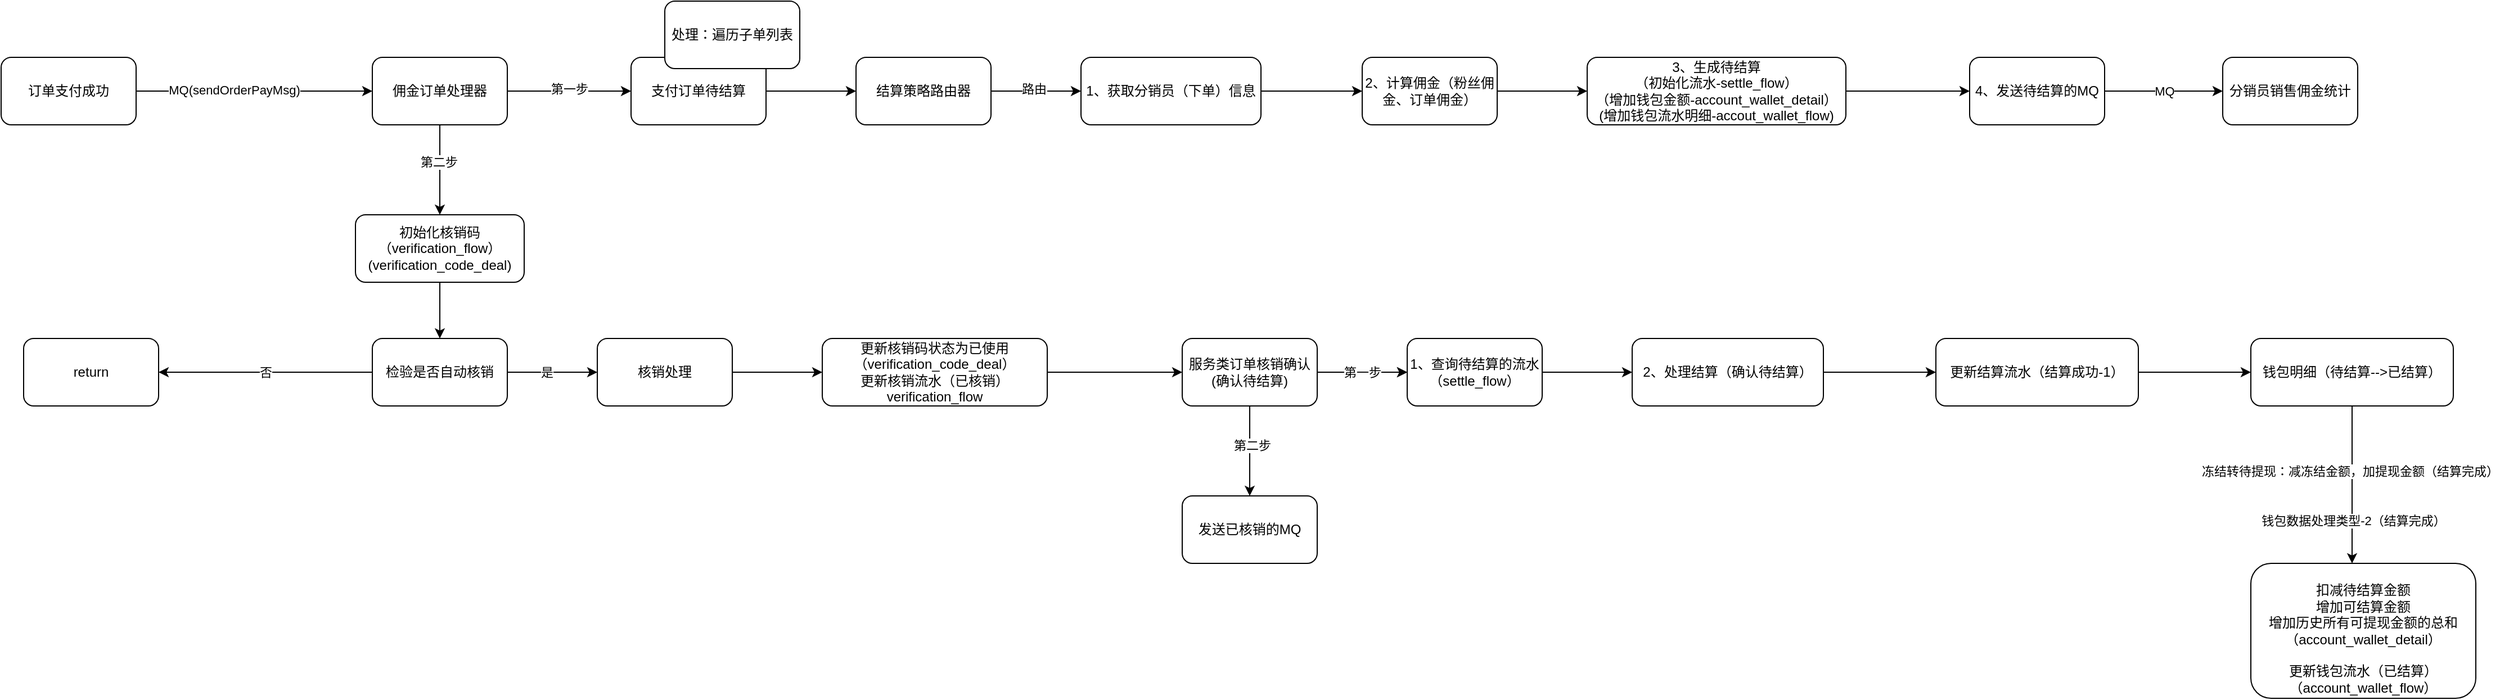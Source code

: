 <mxfile version="21.3.8" type="github">
  <diagram name="第 1 页" id="Z4RBe-SQfW811qbfvmhl">
    <mxGraphModel dx="2120" dy="1369" grid="0" gridSize="10" guides="1" tooltips="1" connect="1" arrows="1" fold="1" page="0" pageScale="1" pageWidth="827" pageHeight="1169" math="0" shadow="0">
      <root>
        <mxCell id="0" />
        <mxCell id="1" parent="0" />
        <mxCell id="xFHxlQ2m4RehFQArKxRD-3" value="" style="edgeStyle=orthogonalEdgeStyle;rounded=0;orthogonalLoop=1;jettySize=auto;html=1;" parent="1" source="xFHxlQ2m4RehFQArKxRD-1" target="xFHxlQ2m4RehFQArKxRD-2" edge="1">
          <mxGeometry relative="1" as="geometry" />
        </mxCell>
        <mxCell id="xFHxlQ2m4RehFQArKxRD-4" value="MQ(sendOrderPayMsg)" style="edgeLabel;html=1;align=center;verticalAlign=middle;resizable=0;points=[];" parent="xFHxlQ2m4RehFQArKxRD-3" vertex="1" connectable="0">
          <mxGeometry x="-0.177" y="1" relative="1" as="geometry">
            <mxPoint as="offset" />
          </mxGeometry>
        </mxCell>
        <mxCell id="xFHxlQ2m4RehFQArKxRD-1" value="订单支付成功" style="rounded=1;whiteSpace=wrap;html=1;" parent="1" vertex="1">
          <mxGeometry x="70" y="120" width="120" height="60" as="geometry" />
        </mxCell>
        <mxCell id="xFHxlQ2m4RehFQArKxRD-6" value="" style="edgeStyle=orthogonalEdgeStyle;rounded=0;orthogonalLoop=1;jettySize=auto;html=1;" parent="1" source="xFHxlQ2m4RehFQArKxRD-2" target="xFHxlQ2m4RehFQArKxRD-5" edge="1">
          <mxGeometry relative="1" as="geometry" />
        </mxCell>
        <mxCell id="xFHxlQ2m4RehFQArKxRD-24" value="第一步" style="edgeLabel;html=1;align=center;verticalAlign=middle;resizable=0;points=[];" parent="xFHxlQ2m4RehFQArKxRD-6" vertex="1" connectable="0">
          <mxGeometry y="2" relative="1" as="geometry">
            <mxPoint as="offset" />
          </mxGeometry>
        </mxCell>
        <mxCell id="xFHxlQ2m4RehFQArKxRD-23" value="" style="edgeStyle=orthogonalEdgeStyle;rounded=0;orthogonalLoop=1;jettySize=auto;html=1;" parent="1" source="xFHxlQ2m4RehFQArKxRD-2" target="xFHxlQ2m4RehFQArKxRD-22" edge="1">
          <mxGeometry relative="1" as="geometry" />
        </mxCell>
        <mxCell id="xFHxlQ2m4RehFQArKxRD-25" value="第二步" style="edgeLabel;html=1;align=center;verticalAlign=middle;resizable=0;points=[];" parent="xFHxlQ2m4RehFQArKxRD-23" vertex="1" connectable="0">
          <mxGeometry x="-0.183" y="-1" relative="1" as="geometry">
            <mxPoint as="offset" />
          </mxGeometry>
        </mxCell>
        <mxCell id="xFHxlQ2m4RehFQArKxRD-2" value="佣金订单处理器" style="whiteSpace=wrap;html=1;rounded=1;" parent="1" vertex="1">
          <mxGeometry x="400" y="120" width="120" height="60" as="geometry" />
        </mxCell>
        <mxCell id="xFHxlQ2m4RehFQArKxRD-10" value="" style="edgeStyle=orthogonalEdgeStyle;rounded=0;orthogonalLoop=1;jettySize=auto;html=1;" parent="1" source="xFHxlQ2m4RehFQArKxRD-5" target="xFHxlQ2m4RehFQArKxRD-9" edge="1">
          <mxGeometry relative="1" as="geometry" />
        </mxCell>
        <mxCell id="xFHxlQ2m4RehFQArKxRD-5" value="支付订单待结算" style="whiteSpace=wrap;html=1;rounded=1;" parent="1" vertex="1">
          <mxGeometry x="630" y="120" width="120" height="60" as="geometry" />
        </mxCell>
        <mxCell id="xFHxlQ2m4RehFQArKxRD-8" value="处理：遍历子单列表" style="rounded=1;whiteSpace=wrap;html=1;" parent="1" vertex="1">
          <mxGeometry x="660" y="70" width="120" height="60" as="geometry" />
        </mxCell>
        <mxCell id="xFHxlQ2m4RehFQArKxRD-12" value="" style="edgeStyle=orthogonalEdgeStyle;rounded=0;orthogonalLoop=1;jettySize=auto;html=1;" parent="1" source="xFHxlQ2m4RehFQArKxRD-9" target="xFHxlQ2m4RehFQArKxRD-11" edge="1">
          <mxGeometry relative="1" as="geometry" />
        </mxCell>
        <mxCell id="xFHxlQ2m4RehFQArKxRD-13" value="路由" style="edgeLabel;html=1;align=center;verticalAlign=middle;resizable=0;points=[];" parent="xFHxlQ2m4RehFQArKxRD-12" vertex="1" connectable="0">
          <mxGeometry x="-0.054" y="2" relative="1" as="geometry">
            <mxPoint as="offset" />
          </mxGeometry>
        </mxCell>
        <mxCell id="xFHxlQ2m4RehFQArKxRD-9" value="结算策略路由器" style="whiteSpace=wrap;html=1;rounded=1;" parent="1" vertex="1">
          <mxGeometry x="830" y="120" width="120" height="60" as="geometry" />
        </mxCell>
        <mxCell id="xFHxlQ2m4RehFQArKxRD-15" value="" style="edgeStyle=orthogonalEdgeStyle;rounded=0;orthogonalLoop=1;jettySize=auto;html=1;" parent="1" source="xFHxlQ2m4RehFQArKxRD-11" target="xFHxlQ2m4RehFQArKxRD-14" edge="1">
          <mxGeometry relative="1" as="geometry" />
        </mxCell>
        <mxCell id="xFHxlQ2m4RehFQArKxRD-11" value="1、获取分销员（下单）信息" style="whiteSpace=wrap;html=1;rounded=1;" parent="1" vertex="1">
          <mxGeometry x="1030" y="120" width="160" height="60" as="geometry" />
        </mxCell>
        <mxCell id="xFHxlQ2m4RehFQArKxRD-17" value="" style="edgeStyle=orthogonalEdgeStyle;rounded=0;orthogonalLoop=1;jettySize=auto;html=1;" parent="1" source="xFHxlQ2m4RehFQArKxRD-14" target="xFHxlQ2m4RehFQArKxRD-16" edge="1">
          <mxGeometry relative="1" as="geometry" />
        </mxCell>
        <mxCell id="xFHxlQ2m4RehFQArKxRD-14" value="2、计算佣金（粉丝佣金、订单佣金）" style="whiteSpace=wrap;html=1;rounded=1;" parent="1" vertex="1">
          <mxGeometry x="1280" y="120" width="120" height="60" as="geometry" />
        </mxCell>
        <mxCell id="xFHxlQ2m4RehFQArKxRD-19" value="" style="edgeStyle=orthogonalEdgeStyle;rounded=0;orthogonalLoop=1;jettySize=auto;html=1;" parent="1" source="xFHxlQ2m4RehFQArKxRD-16" target="xFHxlQ2m4RehFQArKxRD-18" edge="1">
          <mxGeometry relative="1" as="geometry" />
        </mxCell>
        <mxCell id="xFHxlQ2m4RehFQArKxRD-16" value="3、生成待结算&lt;br&gt;（初始化流水-settle_flow）&lt;br&gt;（增加钱包金额-account_wallet_detail）&lt;br&gt;(增加钱包流水明细-accout_wallet_flow)" style="whiteSpace=wrap;html=1;rounded=1;" parent="1" vertex="1">
          <mxGeometry x="1480" y="120" width="230" height="60" as="geometry" />
        </mxCell>
        <mxCell id="xFHxlQ2m4RehFQArKxRD-21" value="MQ" style="edgeStyle=orthogonalEdgeStyle;rounded=0;orthogonalLoop=1;jettySize=auto;html=1;" parent="1" source="xFHxlQ2m4RehFQArKxRD-18" target="xFHxlQ2m4RehFQArKxRD-20" edge="1">
          <mxGeometry relative="1" as="geometry" />
        </mxCell>
        <mxCell id="xFHxlQ2m4RehFQArKxRD-18" value="4、发送待结算的MQ" style="whiteSpace=wrap;html=1;rounded=1;" parent="1" vertex="1">
          <mxGeometry x="1820" y="120" width="120" height="60" as="geometry" />
        </mxCell>
        <mxCell id="xFHxlQ2m4RehFQArKxRD-20" value="分销员销售佣金统计" style="whiteSpace=wrap;html=1;rounded=1;" parent="1" vertex="1">
          <mxGeometry x="2045" y="120" width="120" height="60" as="geometry" />
        </mxCell>
        <mxCell id="xFHxlQ2m4RehFQArKxRD-27" value="" style="edgeStyle=orthogonalEdgeStyle;rounded=0;orthogonalLoop=1;jettySize=auto;html=1;" parent="1" source="xFHxlQ2m4RehFQArKxRD-22" target="xFHxlQ2m4RehFQArKxRD-26" edge="1">
          <mxGeometry relative="1" as="geometry" />
        </mxCell>
        <mxCell id="xFHxlQ2m4RehFQArKxRD-22" value="初始化核销码（verification_flow）&lt;br&gt;(verification_code_deal)" style="whiteSpace=wrap;html=1;rounded=1;" parent="1" vertex="1">
          <mxGeometry x="385" y="260" width="150" height="60" as="geometry" />
        </mxCell>
        <mxCell id="xFHxlQ2m4RehFQArKxRD-31" value="否" style="edgeStyle=orthogonalEdgeStyle;rounded=0;orthogonalLoop=1;jettySize=auto;html=1;" parent="1" source="xFHxlQ2m4RehFQArKxRD-26" target="xFHxlQ2m4RehFQArKxRD-30" edge="1">
          <mxGeometry relative="1" as="geometry" />
        </mxCell>
        <mxCell id="xFHxlQ2m4RehFQArKxRD-33" value="" style="edgeStyle=orthogonalEdgeStyle;rounded=0;orthogonalLoop=1;jettySize=auto;html=1;" parent="1" source="xFHxlQ2m4RehFQArKxRD-26" target="xFHxlQ2m4RehFQArKxRD-32" edge="1">
          <mxGeometry relative="1" as="geometry" />
        </mxCell>
        <mxCell id="xFHxlQ2m4RehFQArKxRD-34" value="是" style="edgeLabel;html=1;align=center;verticalAlign=middle;resizable=0;points=[];" parent="xFHxlQ2m4RehFQArKxRD-33" vertex="1" connectable="0">
          <mxGeometry x="-0.141" relative="1" as="geometry">
            <mxPoint as="offset" />
          </mxGeometry>
        </mxCell>
        <mxCell id="xFHxlQ2m4RehFQArKxRD-26" value="检验是否自动核销" style="whiteSpace=wrap;html=1;rounded=1;" parent="1" vertex="1">
          <mxGeometry x="400" y="370" width="120" height="60" as="geometry" />
        </mxCell>
        <mxCell id="xFHxlQ2m4RehFQArKxRD-30" value="return" style="whiteSpace=wrap;html=1;rounded=1;" parent="1" vertex="1">
          <mxGeometry x="90" y="370" width="120" height="60" as="geometry" />
        </mxCell>
        <mxCell id="xFHxlQ2m4RehFQArKxRD-36" value="" style="edgeStyle=orthogonalEdgeStyle;rounded=0;orthogonalLoop=1;jettySize=auto;html=1;" parent="1" source="xFHxlQ2m4RehFQArKxRD-32" target="xFHxlQ2m4RehFQArKxRD-35" edge="1">
          <mxGeometry relative="1" as="geometry" />
        </mxCell>
        <mxCell id="xFHxlQ2m4RehFQArKxRD-32" value="核销处理" style="whiteSpace=wrap;html=1;rounded=1;" parent="1" vertex="1">
          <mxGeometry x="600" y="370" width="120" height="60" as="geometry" />
        </mxCell>
        <mxCell id="xFHxlQ2m4RehFQArKxRD-40" value="" style="edgeStyle=orthogonalEdgeStyle;rounded=0;orthogonalLoop=1;jettySize=auto;html=1;" parent="1" source="xFHxlQ2m4RehFQArKxRD-35" target="xFHxlQ2m4RehFQArKxRD-39" edge="1">
          <mxGeometry relative="1" as="geometry" />
        </mxCell>
        <mxCell id="xFHxlQ2m4RehFQArKxRD-35" value="更新核销码状态为已使用（verification_code_deal）&lt;br&gt;更新核销流水（已核销）verification_flow" style="whiteSpace=wrap;html=1;rounded=1;" parent="1" vertex="1">
          <mxGeometry x="800" y="370" width="200" height="60" as="geometry" />
        </mxCell>
        <mxCell id="xFHxlQ2m4RehFQArKxRD-42" value="" style="edgeStyle=orthogonalEdgeStyle;rounded=0;orthogonalLoop=1;jettySize=auto;html=1;" parent="1" source="xFHxlQ2m4RehFQArKxRD-39" target="xFHxlQ2m4RehFQArKxRD-41" edge="1">
          <mxGeometry relative="1" as="geometry" />
        </mxCell>
        <mxCell id="xFHxlQ2m4RehFQArKxRD-58" value="" style="edgeStyle=orthogonalEdgeStyle;rounded=0;orthogonalLoop=1;jettySize=auto;html=1;" parent="1" source="xFHxlQ2m4RehFQArKxRD-39" target="xFHxlQ2m4RehFQArKxRD-57" edge="1">
          <mxGeometry relative="1" as="geometry" />
        </mxCell>
        <mxCell id="z7TLdwsYSivUryj9SZN5-3" value="第二步" style="edgeLabel;html=1;align=center;verticalAlign=middle;resizable=0;points=[];" vertex="1" connectable="0" parent="xFHxlQ2m4RehFQArKxRD-58">
          <mxGeometry x="-0.127" y="2" relative="1" as="geometry">
            <mxPoint as="offset" />
          </mxGeometry>
        </mxCell>
        <mxCell id="xFHxlQ2m4RehFQArKxRD-59" value="第一步" style="edgeStyle=orthogonalEdgeStyle;rounded=0;orthogonalLoop=1;jettySize=auto;html=1;" parent="1" source="xFHxlQ2m4RehFQArKxRD-39" target="xFHxlQ2m4RehFQArKxRD-41" edge="1">
          <mxGeometry relative="1" as="geometry" />
        </mxCell>
        <mxCell id="xFHxlQ2m4RehFQArKxRD-39" value="服务类订单核销确认&lt;br&gt;(确认待结算)" style="whiteSpace=wrap;html=1;rounded=1;" parent="1" vertex="1">
          <mxGeometry x="1120" y="370" width="120" height="60" as="geometry" />
        </mxCell>
        <mxCell id="xFHxlQ2m4RehFQArKxRD-44" value="" style="edgeStyle=orthogonalEdgeStyle;rounded=0;orthogonalLoop=1;jettySize=auto;html=1;" parent="1" source="xFHxlQ2m4RehFQArKxRD-41" target="xFHxlQ2m4RehFQArKxRD-43" edge="1">
          <mxGeometry relative="1" as="geometry" />
        </mxCell>
        <mxCell id="xFHxlQ2m4RehFQArKxRD-41" value="1、查询待结算的流水（settle_flow）" style="whiteSpace=wrap;html=1;rounded=1;" parent="1" vertex="1">
          <mxGeometry x="1320" y="370" width="120" height="60" as="geometry" />
        </mxCell>
        <mxCell id="xFHxlQ2m4RehFQArKxRD-46" value="" style="edgeStyle=orthogonalEdgeStyle;rounded=0;orthogonalLoop=1;jettySize=auto;html=1;" parent="1" source="xFHxlQ2m4RehFQArKxRD-43" target="xFHxlQ2m4RehFQArKxRD-45" edge="1">
          <mxGeometry relative="1" as="geometry" />
        </mxCell>
        <mxCell id="xFHxlQ2m4RehFQArKxRD-43" value="2、处理结算（确认待结算）" style="whiteSpace=wrap;html=1;rounded=1;" parent="1" vertex="1">
          <mxGeometry x="1520" y="370" width="170" height="60" as="geometry" />
        </mxCell>
        <mxCell id="xFHxlQ2m4RehFQArKxRD-48" value="" style="edgeStyle=orthogonalEdgeStyle;rounded=0;orthogonalLoop=1;jettySize=auto;html=1;" parent="1" source="xFHxlQ2m4RehFQArKxRD-45" target="xFHxlQ2m4RehFQArKxRD-47" edge="1">
          <mxGeometry relative="1" as="geometry" />
        </mxCell>
        <mxCell id="xFHxlQ2m4RehFQArKxRD-45" value="更新结算流水（结算成功-1）" style="whiteSpace=wrap;html=1;rounded=1;" parent="1" vertex="1">
          <mxGeometry x="1790" y="370" width="180" height="60" as="geometry" />
        </mxCell>
        <mxCell id="xFHxlQ2m4RehFQArKxRD-50" value="" style="edgeStyle=orthogonalEdgeStyle;rounded=0;orthogonalLoop=1;jettySize=auto;html=1;" parent="1" source="xFHxlQ2m4RehFQArKxRD-47" target="xFHxlQ2m4RehFQArKxRD-49" edge="1">
          <mxGeometry relative="1" as="geometry">
            <Array as="points">
              <mxPoint x="2160" y="510" />
              <mxPoint x="2160" y="510" />
            </Array>
          </mxGeometry>
        </mxCell>
        <mxCell id="xFHxlQ2m4RehFQArKxRD-51" value="冻结转待提现：减冻结金额，加提现金额（结算完成）" style="edgeLabel;html=1;align=center;verticalAlign=middle;resizable=0;points=[];" parent="xFHxlQ2m4RehFQArKxRD-50" vertex="1" connectable="0">
          <mxGeometry x="-0.179" y="-2" relative="1" as="geometry">
            <mxPoint as="offset" />
          </mxGeometry>
        </mxCell>
        <mxCell id="xFHxlQ2m4RehFQArKxRD-52" value="钱包数据处理类型-2（结算完成）" style="edgeLabel;html=1;align=center;verticalAlign=middle;resizable=0;points=[];" parent="xFHxlQ2m4RehFQArKxRD-50" vertex="1" connectable="0">
          <mxGeometry x="0.453" y="1" relative="1" as="geometry">
            <mxPoint as="offset" />
          </mxGeometry>
        </mxCell>
        <mxCell id="xFHxlQ2m4RehFQArKxRD-47" value="钱包明细（待结算--&amp;gt;已结算）" style="whiteSpace=wrap;html=1;rounded=1;" parent="1" vertex="1">
          <mxGeometry x="2070" y="370" width="180" height="60" as="geometry" />
        </mxCell>
        <mxCell id="xFHxlQ2m4RehFQArKxRD-49" value="&lt;br&gt;扣减待结算金额&lt;br&gt;增加可结算金额&lt;br&gt;增加历史所有可提现金额的总和&lt;br&gt;（account_wallet_detail）&lt;br&gt;&lt;br&gt;更新钱包流水（已结算）&lt;br&gt;（account_wallet_flow）" style="whiteSpace=wrap;html=1;rounded=1;" parent="1" vertex="1">
          <mxGeometry x="2070" y="570" width="200" height="120" as="geometry" />
        </mxCell>
        <mxCell id="xFHxlQ2m4RehFQArKxRD-57" value="发送已核销的MQ" style="whiteSpace=wrap;html=1;rounded=1;" parent="1" vertex="1">
          <mxGeometry x="1120" y="510" width="120" height="60" as="geometry" />
        </mxCell>
      </root>
    </mxGraphModel>
  </diagram>
</mxfile>
